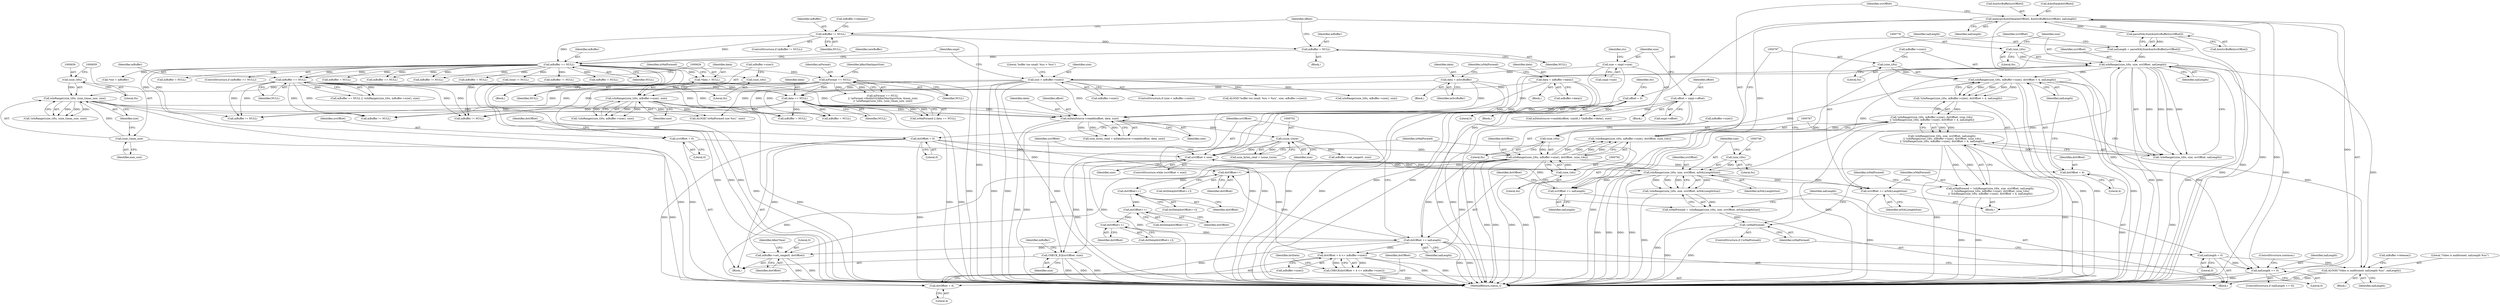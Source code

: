 digraph "1_Android_5403587a74aee2fb57076528c3927851531c8afb@API" {
"1000852" [label="(Call,memcpy(&dstData[dstOffset], &mSrcBuffer[srcOffset], nalLength))"];
"1000764" [label="(Call,parseNALSize(&mSrcBuffer[srcOffset]))"];
"1000852" [label="(Call,memcpy(&dstData[dstOffset], &mSrcBuffer[srcOffset], nalLength))"];
"1000817" [label="(Call,nalLength == 0)"];
"1000795" [label="(Call,isInRange((size_t)0u, mBuffer->size(), dstOffset + 4, nalLength))"];
"1000796" [label="(Call,(size_t)0u)"];
"1000785" [label="(Call,isInRange((size_t)0u, mBuffer->size(), dstOffset, (size_t)4u))"];
"1000786" [label="(Call,(size_t)0u)"];
"1000865" [label="(Call,dstOffset += nalLength)"];
"1000849" [label="(Call,dstOffset++)"];
"1000843" [label="(Call,dstOffset++)"];
"1000837" [label="(Call,dstOffset++)"];
"1000831" [label="(Call,dstOffset++)"];
"1000736" [label="(Call,dstOffset = 0)"];
"1000791" [label="(Call,(size_t)4u)"];
"1000776" [label="(Call,isInRange((size_t)0u, size, srcOffset, nalLength))"];
"1000777" [label="(Call,(size_t)0u)"];
"1000747" [label="(Call,isInRange((size_t)0u, size, srcOffset, mNALLengthSize))"];
"1000748" [label="(Call,(size_t)0u)"];
"1000740" [label="(Call,srcOffset < size)"];
"1000862" [label="(Call,srcOffset += nalLength)"];
"1000732" [label="(Call,srcOffset = 0)"];
"1000701" [label="(Call,(ssize_t)size)"];
"1000694" [label="(Call,mDataSource->readAt(offset, data, size))"];
"1000238" [label="(Call,offset = 0)"];
"1000303" [label="(Call,offset = smpl->offset)"];
"1000636" [label="(Call,data = mBuffer->data())"];
"1000674" [label="(Call,data == NULL)"];
"1000668" [label="(Call,data = mSrcBuffer)"];
"1000608" [label="(Call,*data = NULL)"];
"1000255" [label="(Call,mBuffer == NULL)"];
"1000234" [label="(Call,mBuffer = NULL)"];
"1000229" [label="(Call,mBuffer != NULL)"];
"1000620" [label="(Call,mBuffer == NULL)"];
"1000644" [label="(Call,mFormat == NULL)"];
"1000624" [label="(Call,isInRange((size_t)0u, mBuffer->size(), size))"];
"1000625" [label="(Call,(size_t)0u)"];
"1000347" [label="(Call,size > mBuffer->size())"];
"1000308" [label="(Call,size = smpl->size)"];
"1000654" [label="(Call,isInRange((size_t)0u, (size_t)max_size, size))"];
"1000655" [label="(Call,(size_t)0u)"];
"1000658" [label="(Call,(size_t)max_size)"];
"1000769" [label="(Call,srcOffset += mNALLengthSize)"];
"1000762" [label="(Call,nalLength = parseNALSize(&mSrcBuffer[srcOffset]))"];
"1000755" [label="(Call,nalLength = 0)"];
"1000746" [label="(Call,!isInRange((size_t)0u, size, srcOffset, mNALLengthSize))"];
"1000744" [label="(Call,isMalFormed = !isInRange((size_t)0u, size, srcOffset, mNALLengthSize))"];
"1000759" [label="(Call,!isMalFormed)"];
"1000868" [label="(Call,CHECK_EQ(srcOffset, size))"];
"1000775" [label="(Call,!isInRange((size_t)0u, size, srcOffset, nalLength))"];
"1000774" [label="(Call,!isInRange((size_t)0u, size, srcOffset, nalLength)\n || !isInRange((size_t)0u, mBuffer->size(), dstOffset, (size_t)4u)\n || !isInRange((size_t)0u, mBuffer->size(), dstOffset + 4, nalLength))"];
"1000772" [label="(Call,isMalFormed = !isInRange((size_t)0u, size, srcOffset, nalLength)\n || !isInRange((size_t)0u, mBuffer->size(), dstOffset, (size_t)4u)\n || !isInRange((size_t)0u, mBuffer->size(), dstOffset + 4, nalLength))"];
"1000794" [label="(Call,!isInRange((size_t)0u, mBuffer->size(), dstOffset + 4, nalLength))"];
"1000783" [label="(Call,!isInRange((size_t)0u, mBuffer->size(), dstOffset, (size_t)4u)\n || !isInRange((size_t)0u, mBuffer->size(), dstOffset + 4, nalLength))"];
"1000807" [label="(Call,ALOGE(\"Video is malformed; nalLength %zu\", nalLength))"];
"1000784" [label="(Call,!isInRange((size_t)0u, mBuffer->size(), dstOffset, (size_t)4u))"];
"1000800" [label="(Call,dstOffset + 4)"];
"1000823" [label="(Call,dstOffset + 4 <= mBuffer->size())"];
"1000822" [label="(Call,CHECK(dstOffset + 4 <= mBuffer->size()))"];
"1000824" [label="(Call,dstOffset + 4)"];
"1000875" [label="(Call,mBuffer->set_range(0, dstOffset))"];
"1000830" [label="(Identifier,dstData)"];
"1000799" [label="(Call,mBuffer->size())"];
"1000694" [label="(Call,mDataSource->readAt(offset, data, size))"];
"1000773" [label="(Identifier,isMalFormed)"];
"1000660" [label="(Identifier,max_size)"];
"1000744" [label="(Call,isMalFormed = !isInRange((size_t)0u, size, srcOffset, mNALLengthSize))"];
"1000585" [label="(Block,)"];
"1000670" [label="(Identifier,mSrcBuffer)"];
"1000609" [label="(Identifier,data)"];
"1000646" [label="(Identifier,NULL)"];
"1000608" [label="(Call,*data = NULL)"];
"1000756" [label="(Identifier,nalLength)"];
"1000837" [label="(Call,dstOffset++)"];
"1000739" [label="(ControlStructure,while (srcOffset < size))"];
"1000738" [label="(Literal,0)"];
"1000734" [label="(Literal,0)"];
"1000448" [label="(Call,mBuffer = NULL)"];
"1000678" [label="(Call,ALOGE(\"isMalFormed size %zu\", size))"];
"1000758" [label="(ControlStructure,if (!isMalFormed))"];
"1000873" [label="(Identifier,mBuffer)"];
"1000346" [label="(ControlStructure,if (size > mBuffer->size()))"];
"1000645" [label="(Identifier,mFormat)"];
"1000757" [label="(Literal,0)"];
"1000627" [label="(Literal,0u)"];
"1000755" [label="(Call,nalLength = 0)"];
"1000776" [label="(Call,isInRange((size_t)0u, size, srcOffset, nalLength))"];
"1000786" [label="(Call,(size_t)0u)"];
"1000743" [label="(Block,)"];
"1000777" [label="(Call,(size_t)0u)"];
"1000697" [label="(Identifier,size)"];
"1000674" [label="(Call,data == NULL)"];
"1000231" [label="(Identifier,NULL)"];
"1000667" [label="(Block,)"];
"1000257" [label="(Identifier,NULL)"];
"1000338" [label="(Call,mBuffer == NULL)"];
"1000657" [label="(Literal,0u)"];
"1000843" [label="(Call,dstOffset++)"];
"1000643" [label="(Call,mFormat == NULL\n || !mFormat->findInt32(kKeyMaxInputSize, &max_size)\n || !isInRange((size_t)0u, (size_t)max_size, size))"];
"1000761" [label="(Block,)"];
"1000791" [label="(Call,(size_t)4u)"];
"1000635" [label="(Block,)"];
"1000912" [label="(MethodReturn,status_t)"];
"1000623" [label="(Call,!isInRange((size_t)0u, mBuffer->size(), size))"];
"1000732" [label="(Call,srcOffset = 0)"];
"1000788" [label="(Literal,0u)"];
"1000491" [label="(Call,*out = mBuffer)"];
"1000675" [label="(Identifier,data)"];
"1000742" [label="(Identifier,size)"];
"1000803" [label="(Identifier,nalLength)"];
"1000796" [label="(Call,(size_t)0u)"];
"1000793" [label="(Literal,4u)"];
"1000790" [label="(Identifier,dstOffset)"];
"1000781" [label="(Identifier,srcOffset)"];
"1000661" [label="(Identifier,size)"];
"1000658" [label="(Call,(size_t)max_size)"];
"1000801" [label="(Identifier,dstOffset)"];
"1000699" [label="(Call,num_bytes_read < (ssize_t)size)"];
"1000784" [label="(Call,!isInRange((size_t)0u, mBuffer->size(), dstOffset, (size_t)4u))"];
"1000760" [label="(Identifier,isMalFormed)"];
"1000877" [label="(Identifier,dstOffset)"];
"1000720" [label="(Call,mBuffer->set_range(0, size))"];
"1000794" [label="(Call,!isInRange((size_t)0u, mBuffer->size(), dstOffset + 4, nalLength))"];
"1000864" [label="(Identifier,nalLength)"];
"1000696" [label="(Identifier,data)"];
"1000748" [label="(Call,(size_t)0u)"];
"1000235" [label="(Identifier,mBuffer)"];
"1000879" [label="(Identifier,kKeyTime)"];
"1000847" [label="(Call,dstData[dstOffset++])"];
"1000637" [label="(Identifier,data)"];
"1000867" [label="(Identifier,nalLength)"];
"1000827" [label="(Call,mBuffer->size())"];
"1000818" [label="(Identifier,nalLength)"];
"1000807" [label="(Call,ALOGE(\"Video is malformed; nalLength %zu\", nalLength))"];
"1000536" [label="(Call,mBuffer = NULL)"];
"1000875" [label="(Call,mBuffer->set_range(0, dstOffset))"];
"1000352" [label="(Literal,\"buffer too small: %zu > %zu\")"];
"1000808" [label="(Literal,\"Video is malformed; nalLength %zu\")"];
"1000869" [label="(Identifier,srcOffset)"];
"1000861" [label="(Identifier,nalLength)"];
"1000703" [label="(Identifier,size)"];
"1000823" [label="(Call,dstOffset + 4 <= mBuffer->size())"];
"1000868" [label="(Call,CHECK_EQ(srcOffset, size))"];
"1000717" [label="(Call,mBuffer != NULL)"];
"1000673" [label="(Identifier,isMalFormed)"];
"1000351" [label="(Call,ALOGE(\"buffer too small: %zu > %zu\", size, mBuffer->size()))"];
"1000850" [label="(Identifier,dstOffset)"];
"1000737" [label="(Identifier,dstOffset)"];
"1000770" [label="(Identifier,srcOffset)"];
"1000305" [label="(Call,smpl->offset)"];
"1000774" [label="(Call,!isInRange((size_t)0u, size, srcOffset, nalLength)\n || !isInRange((size_t)0u, mBuffer->size(), dstOffset, (size_t)4u)\n || !isInRange((size_t)0u, mBuffer->size(), dstOffset + 4, nalLength))"];
"1000682" [label="(Call,mBuffer != NULL)"];
"1000314" [label="(Identifier,cts)"];
"1000255" [label="(Call,mBuffer == NULL)"];
"1000826" [label="(Literal,4)"];
"1000865" [label="(Call,dstOffset += nalLength)"];
"1000232" [label="(Block,)"];
"1000741" [label="(Identifier,srcOffset)"];
"1000669" [label="(Identifier,data)"];
"1000310" [label="(Call,smpl->size)"];
"1000254" [label="(ControlStructure,if (mBuffer == NULL))"];
"1000795" [label="(Call,isInRange((size_t)0u, mBuffer->size(), dstOffset + 4, nalLength))"];
"1000816" [label="(ControlStructure,if (nalLength == 0))"];
"1000835" [label="(Call,dstData[dstOffset++])"];
"1000701" [label="(Call,(ssize_t)size)"];
"1000876" [label="(Literal,0)"];
"1000244" [label="(Identifier,cts)"];
"1000751" [label="(Identifier,size)"];
"1000692" [label="(Call,num_bytes_read = mDataSource->readAt(offset, data, size))"];
"1000423" [label="(Call,mBuffer = NULL)"];
"1000805" [label="(Identifier,isMalFormed)"];
"1000759" [label="(Call,!isMalFormed)"];
"1000870" [label="(Identifier,size)"];
"1000629" [label="(Identifier,size)"];
"1000824" [label="(Call,dstOffset + 4)"];
"1000434" [label="(Call,mDataSource->readAt(offset, (uint8_t *)mBuffer->data(), size))"];
"1000852" [label="(Call,memcpy(&dstData[dstOffset], &mSrcBuffer[srcOffset], nalLength))"];
"1000809" [label="(Identifier,nalLength)"];
"1000303" [label="(Call,offset = smpl->offset)"];
"1000240" [label="(Literal,0)"];
"1000260" [label="(Identifier,newBuffer)"];
"1000802" [label="(Literal,4)"];
"1000832" [label="(Identifier,dstOffset)"];
"1000736" [label="(Call,dstOffset = 0)"];
"1000638" [label="(Call,mBuffer->data())"];
"1000746" [label="(Call,!isInRange((size_t)0u, size, srcOffset, mNALLengthSize))"];
"1000456" [label="(Call,mBuffer != NULL)"];
"1000308" [label="(Call,size = smpl->size)"];
"1000772" [label="(Call,isMalFormed = !isInRange((size_t)0u, size, srcOffset, nalLength)\n || !isInRange((size_t)0u, mBuffer->size(), dstOffset, (size_t)4u)\n || !isInRange((size_t)0u, mBuffer->size(), dstOffset + 4, nalLength))"];
"1000853" [label="(Call,&dstData[dstOffset])"];
"1000841" [label="(Call,dstData[dstOffset++])"];
"1000753" [label="(Identifier,mNALLengthSize)"];
"1000740" [label="(Call,srcOffset < size)"];
"1000750" [label="(Literal,0u)"];
"1000817" [label="(Call,nalLength == 0)"];
"1000628" [label="(Call,mBuffer->size())"];
"1000348" [label="(Identifier,size)"];
"1000822" [label="(Call,CHECK(dstOffset + 4 <= mBuffer->size()))"];
"1000654" [label="(Call,isInRange((size_t)0u, (size_t)max_size, size))"];
"1000765" [label="(Call,&mSrcBuffer[srcOffset])"];
"1000672" [label="(Call,isMalFormed || data == NULL)"];
"1000610" [label="(Identifier,NULL)"];
"1000782" [label="(Identifier,nalLength)"];
"1000733" [label="(Identifier,srcOffset)"];
"1000644" [label="(Call,mFormat == NULL)"];
"1000239" [label="(Identifier,offset)"];
"1000650" [label="(Identifier,kKeyMaxInputSize)"];
"1000624" [label="(Call,isInRange((size_t)0u, mBuffer->size(), size))"];
"1000622" [label="(Identifier,NULL)"];
"1000862" [label="(Call,srcOffset += nalLength)"];
"1000347" [label="(Call,size > mBuffer->size())"];
"1000745" [label="(Identifier,isMalFormed)"];
"1000762" [label="(Call,nalLength = parseNALSize(&mSrcBuffer[srcOffset]))"];
"1000821" [label="(ControlStructure,continue;)"];
"1000866" [label="(Identifier,dstOffset)"];
"1000676" [label="(Identifier,NULL)"];
"1000872" [label="(Call,mBuffer != NULL)"];
"1000764" [label="(Call,parseNALSize(&mSrcBuffer[srcOffset]))"];
"1000359" [label="(Identifier,smpl)"];
"1000724" [label="(Block,)"];
"1000849" [label="(Call,dstOffset++)"];
"1000668" [label="(Call,data = mSrcBuffer)"];
"1000789" [label="(Call,mBuffer->size())"];
"1000495" [label="(Call,mBuffer = NULL)"];
"1000636" [label="(Call,data = mBuffer->data())"];
"1000863" [label="(Identifier,srcOffset)"];
"1000349" [label="(Call,mBuffer->size())"];
"1000106" [label="(Block,)"];
"1000546" [label="(Call,clone != NULL)"];
"1000695" [label="(Identifier,offset)"];
"1000811" [label="(Call,mBuffer = NULL)"];
"1000619" [label="(Call,mBuffer == NULL || !isInRange((size_t)0u, mBuffer->size(), size))"];
"1000613" [label="(Identifier,isMalFormed)"];
"1000800" [label="(Call,dstOffset + 4)"];
"1000829" [label="(Call,dstData[dstOffset++])"];
"1000258" [label="(Block,)"];
"1000838" [label="(Identifier,dstOffset)"];
"1000769" [label="(Call,srcOffset += mNALLengthSize)"];
"1000706" [label="(Call,mBuffer = NULL)"];
"1000230" [label="(Identifier,mBuffer)"];
"1000810" [label="(Call,mBuffer->release())"];
"1000780" [label="(Identifier,size)"];
"1000798" [label="(Literal,0u)"];
"1000256" [label="(Identifier,mBuffer)"];
"1000653" [label="(Call,!isInRange((size_t)0u, (size_t)max_size, size))"];
"1000785" [label="(Call,isInRange((size_t)0u, mBuffer->size(), dstOffset, (size_t)4u))"];
"1000747" [label="(Call,isInRange((size_t)0u, size, srcOffset, mNALLengthSize))"];
"1000620" [label="(Call,mBuffer == NULL)"];
"1000806" [label="(Block,)"];
"1000819" [label="(Literal,0)"];
"1000831" [label="(Call,dstOffset++)"];
"1000655" [label="(Call,(size_t)0u)"];
"1000771" [label="(Identifier,mNALLengthSize)"];
"1000775" [label="(Call,!isInRange((size_t)0u, size, srcOffset, nalLength))"];
"1000779" [label="(Literal,0u)"];
"1000236" [label="(Identifier,NULL)"];
"1000763" [label="(Identifier,nalLength)"];
"1000844" [label="(Identifier,dstOffset)"];
"1000233" [label="(Call,mBuffer->release())"];
"1000555" [label="(Call,mBuffer != NULL)"];
"1000621" [label="(Identifier,mBuffer)"];
"1000304" [label="(Identifier,offset)"];
"1000228" [label="(ControlStructure,if (mBuffer != NULL))"];
"1000415" [label="(Call,isInRange((size_t)0u, mBuffer->size(), size))"];
"1000783" [label="(Call,!isInRange((size_t)0u, mBuffer->size(), dstOffset, (size_t)4u)\n || !isInRange((size_t)0u, mBuffer->size(), dstOffset + 4, nalLength))"];
"1000238" [label="(Call,offset = 0)"];
"1000625" [label="(Call,(size_t)0u)"];
"1000234" [label="(Call,mBuffer = NULL)"];
"1000857" [label="(Call,&mSrcBuffer[srcOffset])"];
"1000752" [label="(Identifier,srcOffset)"];
"1000229" [label="(Call,mBuffer != NULL)"];
"1000825" [label="(Identifier,dstOffset)"];
"1000309" [label="(Identifier,size)"];
"1000852" -> "1000743"  [label="AST: "];
"1000852" -> "1000861"  [label="CFG: "];
"1000853" -> "1000852"  [label="AST: "];
"1000857" -> "1000852"  [label="AST: "];
"1000861" -> "1000852"  [label="AST: "];
"1000863" -> "1000852"  [label="CFG: "];
"1000852" -> "1000912"  [label="DDG: "];
"1000852" -> "1000912"  [label="DDG: "];
"1000852" -> "1000912"  [label="DDG: "];
"1000852" -> "1000764"  [label="DDG: "];
"1000764" -> "1000852"  [label="DDG: "];
"1000817" -> "1000852"  [label="DDG: "];
"1000852" -> "1000862"  [label="DDG: "];
"1000852" -> "1000865"  [label="DDG: "];
"1000764" -> "1000762"  [label="AST: "];
"1000764" -> "1000765"  [label="CFG: "];
"1000765" -> "1000764"  [label="AST: "];
"1000762" -> "1000764"  [label="CFG: "];
"1000764" -> "1000912"  [label="DDG: "];
"1000764" -> "1000762"  [label="DDG: "];
"1000817" -> "1000816"  [label="AST: "];
"1000817" -> "1000819"  [label="CFG: "];
"1000818" -> "1000817"  [label="AST: "];
"1000819" -> "1000817"  [label="AST: "];
"1000821" -> "1000817"  [label="CFG: "];
"1000825" -> "1000817"  [label="CFG: "];
"1000817" -> "1000912"  [label="DDG: "];
"1000817" -> "1000912"  [label="DDG: "];
"1000795" -> "1000817"  [label="DDG: "];
"1000776" -> "1000817"  [label="DDG: "];
"1000755" -> "1000817"  [label="DDG: "];
"1000795" -> "1000794"  [label="AST: "];
"1000795" -> "1000803"  [label="CFG: "];
"1000796" -> "1000795"  [label="AST: "];
"1000799" -> "1000795"  [label="AST: "];
"1000800" -> "1000795"  [label="AST: "];
"1000803" -> "1000795"  [label="AST: "];
"1000794" -> "1000795"  [label="CFG: "];
"1000795" -> "1000912"  [label="DDG: "];
"1000795" -> "1000912"  [label="DDG: "];
"1000795" -> "1000912"  [label="DDG: "];
"1000795" -> "1000794"  [label="DDG: "];
"1000795" -> "1000794"  [label="DDG: "];
"1000795" -> "1000794"  [label="DDG: "];
"1000795" -> "1000794"  [label="DDG: "];
"1000796" -> "1000795"  [label="DDG: "];
"1000785" -> "1000795"  [label="DDG: "];
"1000776" -> "1000795"  [label="DDG: "];
"1000795" -> "1000807"  [label="DDG: "];
"1000796" -> "1000798"  [label="CFG: "];
"1000797" -> "1000796"  [label="AST: "];
"1000798" -> "1000796"  [label="AST: "];
"1000799" -> "1000796"  [label="CFG: "];
"1000785" -> "1000784"  [label="AST: "];
"1000785" -> "1000791"  [label="CFG: "];
"1000786" -> "1000785"  [label="AST: "];
"1000789" -> "1000785"  [label="AST: "];
"1000790" -> "1000785"  [label="AST: "];
"1000791" -> "1000785"  [label="AST: "];
"1000784" -> "1000785"  [label="CFG: "];
"1000785" -> "1000912"  [label="DDG: "];
"1000785" -> "1000912"  [label="DDG: "];
"1000785" -> "1000912"  [label="DDG: "];
"1000785" -> "1000912"  [label="DDG: "];
"1000785" -> "1000784"  [label="DDG: "];
"1000785" -> "1000784"  [label="DDG: "];
"1000785" -> "1000784"  [label="DDG: "];
"1000785" -> "1000784"  [label="DDG: "];
"1000786" -> "1000785"  [label="DDG: "];
"1000865" -> "1000785"  [label="DDG: "];
"1000736" -> "1000785"  [label="DDG: "];
"1000791" -> "1000785"  [label="DDG: "];
"1000785" -> "1000800"  [label="DDG: "];
"1000785" -> "1000823"  [label="DDG: "];
"1000785" -> "1000824"  [label="DDG: "];
"1000785" -> "1000831"  [label="DDG: "];
"1000785" -> "1000875"  [label="DDG: "];
"1000786" -> "1000788"  [label="CFG: "];
"1000787" -> "1000786"  [label="AST: "];
"1000788" -> "1000786"  [label="AST: "];
"1000789" -> "1000786"  [label="CFG: "];
"1000865" -> "1000743"  [label="AST: "];
"1000865" -> "1000867"  [label="CFG: "];
"1000866" -> "1000865"  [label="AST: "];
"1000867" -> "1000865"  [label="AST: "];
"1000741" -> "1000865"  [label="CFG: "];
"1000865" -> "1000912"  [label="DDG: "];
"1000865" -> "1000912"  [label="DDG: "];
"1000865" -> "1000823"  [label="DDG: "];
"1000865" -> "1000824"  [label="DDG: "];
"1000865" -> "1000831"  [label="DDG: "];
"1000849" -> "1000865"  [label="DDG: "];
"1000865" -> "1000875"  [label="DDG: "];
"1000849" -> "1000847"  [label="AST: "];
"1000849" -> "1000850"  [label="CFG: "];
"1000850" -> "1000849"  [label="AST: "];
"1000847" -> "1000849"  [label="CFG: "];
"1000843" -> "1000849"  [label="DDG: "];
"1000843" -> "1000841"  [label="AST: "];
"1000843" -> "1000844"  [label="CFG: "];
"1000844" -> "1000843"  [label="AST: "];
"1000841" -> "1000843"  [label="CFG: "];
"1000837" -> "1000843"  [label="DDG: "];
"1000837" -> "1000835"  [label="AST: "];
"1000837" -> "1000838"  [label="CFG: "];
"1000838" -> "1000837"  [label="AST: "];
"1000835" -> "1000837"  [label="CFG: "];
"1000831" -> "1000837"  [label="DDG: "];
"1000831" -> "1000829"  [label="AST: "];
"1000831" -> "1000832"  [label="CFG: "];
"1000832" -> "1000831"  [label="AST: "];
"1000829" -> "1000831"  [label="CFG: "];
"1000736" -> "1000831"  [label="DDG: "];
"1000736" -> "1000724"  [label="AST: "];
"1000736" -> "1000738"  [label="CFG: "];
"1000737" -> "1000736"  [label="AST: "];
"1000738" -> "1000736"  [label="AST: "];
"1000741" -> "1000736"  [label="CFG: "];
"1000736" -> "1000912"  [label="DDG: "];
"1000736" -> "1000823"  [label="DDG: "];
"1000736" -> "1000824"  [label="DDG: "];
"1000736" -> "1000875"  [label="DDG: "];
"1000791" -> "1000793"  [label="CFG: "];
"1000792" -> "1000791"  [label="AST: "];
"1000793" -> "1000791"  [label="AST: "];
"1000776" -> "1000775"  [label="AST: "];
"1000776" -> "1000782"  [label="CFG: "];
"1000777" -> "1000776"  [label="AST: "];
"1000780" -> "1000776"  [label="AST: "];
"1000781" -> "1000776"  [label="AST: "];
"1000782" -> "1000776"  [label="AST: "];
"1000775" -> "1000776"  [label="CFG: "];
"1000776" -> "1000912"  [label="DDG: "];
"1000776" -> "1000912"  [label="DDG: "];
"1000776" -> "1000912"  [label="DDG: "];
"1000776" -> "1000740"  [label="DDG: "];
"1000776" -> "1000740"  [label="DDG: "];
"1000776" -> "1000775"  [label="DDG: "];
"1000776" -> "1000775"  [label="DDG: "];
"1000776" -> "1000775"  [label="DDG: "];
"1000776" -> "1000775"  [label="DDG: "];
"1000777" -> "1000776"  [label="DDG: "];
"1000747" -> "1000776"  [label="DDG: "];
"1000769" -> "1000776"  [label="DDG: "];
"1000762" -> "1000776"  [label="DDG: "];
"1000776" -> "1000807"  [label="DDG: "];
"1000776" -> "1000862"  [label="DDG: "];
"1000777" -> "1000779"  [label="CFG: "];
"1000778" -> "1000777"  [label="AST: "];
"1000779" -> "1000777"  [label="AST: "];
"1000780" -> "1000777"  [label="CFG: "];
"1000747" -> "1000746"  [label="AST: "];
"1000747" -> "1000753"  [label="CFG: "];
"1000748" -> "1000747"  [label="AST: "];
"1000751" -> "1000747"  [label="AST: "];
"1000752" -> "1000747"  [label="AST: "];
"1000753" -> "1000747"  [label="AST: "];
"1000746" -> "1000747"  [label="CFG: "];
"1000747" -> "1000912"  [label="DDG: "];
"1000747" -> "1000912"  [label="DDG: "];
"1000747" -> "1000912"  [label="DDG: "];
"1000747" -> "1000912"  [label="DDG: "];
"1000747" -> "1000740"  [label="DDG: "];
"1000747" -> "1000740"  [label="DDG: "];
"1000747" -> "1000746"  [label="DDG: "];
"1000747" -> "1000746"  [label="DDG: "];
"1000747" -> "1000746"  [label="DDG: "];
"1000747" -> "1000746"  [label="DDG: "];
"1000748" -> "1000747"  [label="DDG: "];
"1000740" -> "1000747"  [label="DDG: "];
"1000740" -> "1000747"  [label="DDG: "];
"1000747" -> "1000769"  [label="DDG: "];
"1000747" -> "1000769"  [label="DDG: "];
"1000747" -> "1000862"  [label="DDG: "];
"1000748" -> "1000750"  [label="CFG: "];
"1000749" -> "1000748"  [label="AST: "];
"1000750" -> "1000748"  [label="AST: "];
"1000751" -> "1000748"  [label="CFG: "];
"1000740" -> "1000739"  [label="AST: "];
"1000740" -> "1000742"  [label="CFG: "];
"1000741" -> "1000740"  [label="AST: "];
"1000742" -> "1000740"  [label="AST: "];
"1000745" -> "1000740"  [label="CFG: "];
"1000869" -> "1000740"  [label="CFG: "];
"1000740" -> "1000912"  [label="DDG: "];
"1000862" -> "1000740"  [label="DDG: "];
"1000732" -> "1000740"  [label="DDG: "];
"1000701" -> "1000740"  [label="DDG: "];
"1000740" -> "1000868"  [label="DDG: "];
"1000740" -> "1000868"  [label="DDG: "];
"1000862" -> "1000743"  [label="AST: "];
"1000862" -> "1000864"  [label="CFG: "];
"1000863" -> "1000862"  [label="AST: "];
"1000864" -> "1000862"  [label="AST: "];
"1000866" -> "1000862"  [label="CFG: "];
"1000732" -> "1000724"  [label="AST: "];
"1000732" -> "1000734"  [label="CFG: "];
"1000733" -> "1000732"  [label="AST: "];
"1000734" -> "1000732"  [label="AST: "];
"1000737" -> "1000732"  [label="CFG: "];
"1000701" -> "1000699"  [label="AST: "];
"1000701" -> "1000703"  [label="CFG: "];
"1000702" -> "1000701"  [label="AST: "];
"1000703" -> "1000701"  [label="AST: "];
"1000699" -> "1000701"  [label="CFG: "];
"1000701" -> "1000912"  [label="DDG: "];
"1000701" -> "1000699"  [label="DDG: "];
"1000694" -> "1000701"  [label="DDG: "];
"1000701" -> "1000720"  [label="DDG: "];
"1000694" -> "1000692"  [label="AST: "];
"1000694" -> "1000697"  [label="CFG: "];
"1000695" -> "1000694"  [label="AST: "];
"1000696" -> "1000694"  [label="AST: "];
"1000697" -> "1000694"  [label="AST: "];
"1000692" -> "1000694"  [label="CFG: "];
"1000694" -> "1000912"  [label="DDG: "];
"1000694" -> "1000912"  [label="DDG: "];
"1000694" -> "1000692"  [label="DDG: "];
"1000694" -> "1000692"  [label="DDG: "];
"1000694" -> "1000692"  [label="DDG: "];
"1000238" -> "1000694"  [label="DDG: "];
"1000303" -> "1000694"  [label="DDG: "];
"1000636" -> "1000694"  [label="DDG: "];
"1000674" -> "1000694"  [label="DDG: "];
"1000668" -> "1000694"  [label="DDG: "];
"1000608" -> "1000694"  [label="DDG: "];
"1000624" -> "1000694"  [label="DDG: "];
"1000654" -> "1000694"  [label="DDG: "];
"1000347" -> "1000694"  [label="DDG: "];
"1000238" -> "1000106"  [label="AST: "];
"1000238" -> "1000240"  [label="CFG: "];
"1000239" -> "1000238"  [label="AST: "];
"1000240" -> "1000238"  [label="AST: "];
"1000244" -> "1000238"  [label="CFG: "];
"1000238" -> "1000912"  [label="DDG: "];
"1000238" -> "1000434"  [label="DDG: "];
"1000303" -> "1000258"  [label="AST: "];
"1000303" -> "1000305"  [label="CFG: "];
"1000304" -> "1000303"  [label="AST: "];
"1000305" -> "1000303"  [label="AST: "];
"1000309" -> "1000303"  [label="CFG: "];
"1000303" -> "1000912"  [label="DDG: "];
"1000303" -> "1000912"  [label="DDG: "];
"1000303" -> "1000434"  [label="DDG: "];
"1000636" -> "1000635"  [label="AST: "];
"1000636" -> "1000638"  [label="CFG: "];
"1000637" -> "1000636"  [label="AST: "];
"1000638" -> "1000636"  [label="AST: "];
"1000673" -> "1000636"  [label="CFG: "];
"1000636" -> "1000912"  [label="DDG: "];
"1000636" -> "1000912"  [label="DDG: "];
"1000636" -> "1000674"  [label="DDG: "];
"1000674" -> "1000672"  [label="AST: "];
"1000674" -> "1000676"  [label="CFG: "];
"1000675" -> "1000674"  [label="AST: "];
"1000676" -> "1000674"  [label="AST: "];
"1000672" -> "1000674"  [label="CFG: "];
"1000674" -> "1000912"  [label="DDG: "];
"1000674" -> "1000672"  [label="DDG: "];
"1000674" -> "1000672"  [label="DDG: "];
"1000668" -> "1000674"  [label="DDG: "];
"1000608" -> "1000674"  [label="DDG: "];
"1000620" -> "1000674"  [label="DDG: "];
"1000644" -> "1000674"  [label="DDG: "];
"1000674" -> "1000682"  [label="DDG: "];
"1000674" -> "1000706"  [label="DDG: "];
"1000674" -> "1000717"  [label="DDG: "];
"1000674" -> "1000811"  [label="DDG: "];
"1000674" -> "1000872"  [label="DDG: "];
"1000668" -> "1000667"  [label="AST: "];
"1000668" -> "1000670"  [label="CFG: "];
"1000669" -> "1000668"  [label="AST: "];
"1000670" -> "1000668"  [label="AST: "];
"1000673" -> "1000668"  [label="CFG: "];
"1000668" -> "1000912"  [label="DDG: "];
"1000668" -> "1000912"  [label="DDG: "];
"1000608" -> "1000585"  [label="AST: "];
"1000608" -> "1000610"  [label="CFG: "];
"1000609" -> "1000608"  [label="AST: "];
"1000610" -> "1000608"  [label="AST: "];
"1000613" -> "1000608"  [label="CFG: "];
"1000608" -> "1000912"  [label="DDG: "];
"1000255" -> "1000608"  [label="DDG: "];
"1000255" -> "1000254"  [label="AST: "];
"1000255" -> "1000257"  [label="CFG: "];
"1000256" -> "1000255"  [label="AST: "];
"1000257" -> "1000255"  [label="AST: "];
"1000260" -> "1000255"  [label="CFG: "];
"1000359" -> "1000255"  [label="CFG: "];
"1000255" -> "1000912"  [label="DDG: "];
"1000255" -> "1000912"  [label="DDG: "];
"1000255" -> "1000912"  [label="DDG: "];
"1000234" -> "1000255"  [label="DDG: "];
"1000229" -> "1000255"  [label="DDG: "];
"1000229" -> "1000255"  [label="DDG: "];
"1000255" -> "1000338"  [label="DDG: "];
"1000255" -> "1000338"  [label="DDG: "];
"1000255" -> "1000423"  [label="DDG: "];
"1000255" -> "1000448"  [label="DDG: "];
"1000255" -> "1000456"  [label="DDG: "];
"1000255" -> "1000456"  [label="DDG: "];
"1000255" -> "1000491"  [label="DDG: "];
"1000255" -> "1000495"  [label="DDG: "];
"1000255" -> "1000536"  [label="DDG: "];
"1000255" -> "1000546"  [label="DDG: "];
"1000255" -> "1000555"  [label="DDG: "];
"1000255" -> "1000620"  [label="DDG: "];
"1000255" -> "1000620"  [label="DDG: "];
"1000255" -> "1000644"  [label="DDG: "];
"1000255" -> "1000682"  [label="DDG: "];
"1000255" -> "1000717"  [label="DDG: "];
"1000255" -> "1000872"  [label="DDG: "];
"1000234" -> "1000232"  [label="AST: "];
"1000234" -> "1000236"  [label="CFG: "];
"1000235" -> "1000234"  [label="AST: "];
"1000236" -> "1000234"  [label="AST: "];
"1000239" -> "1000234"  [label="CFG: "];
"1000229" -> "1000234"  [label="DDG: "];
"1000229" -> "1000228"  [label="AST: "];
"1000229" -> "1000231"  [label="CFG: "];
"1000230" -> "1000229"  [label="AST: "];
"1000231" -> "1000229"  [label="AST: "];
"1000233" -> "1000229"  [label="CFG: "];
"1000239" -> "1000229"  [label="CFG: "];
"1000229" -> "1000912"  [label="DDG: "];
"1000620" -> "1000619"  [label="AST: "];
"1000620" -> "1000622"  [label="CFG: "];
"1000621" -> "1000620"  [label="AST: "];
"1000622" -> "1000620"  [label="AST: "];
"1000626" -> "1000620"  [label="CFG: "];
"1000619" -> "1000620"  [label="CFG: "];
"1000620" -> "1000619"  [label="DDG: "];
"1000620" -> "1000619"  [label="DDG: "];
"1000620" -> "1000682"  [label="DDG: "];
"1000620" -> "1000682"  [label="DDG: "];
"1000620" -> "1000706"  [label="DDG: "];
"1000620" -> "1000717"  [label="DDG: "];
"1000620" -> "1000717"  [label="DDG: "];
"1000620" -> "1000811"  [label="DDG: "];
"1000620" -> "1000872"  [label="DDG: "];
"1000620" -> "1000872"  [label="DDG: "];
"1000644" -> "1000643"  [label="AST: "];
"1000644" -> "1000646"  [label="CFG: "];
"1000645" -> "1000644"  [label="AST: "];
"1000646" -> "1000644"  [label="AST: "];
"1000650" -> "1000644"  [label="CFG: "];
"1000643" -> "1000644"  [label="CFG: "];
"1000644" -> "1000912"  [label="DDG: "];
"1000644" -> "1000643"  [label="DDG: "];
"1000644" -> "1000643"  [label="DDG: "];
"1000644" -> "1000682"  [label="DDG: "];
"1000644" -> "1000706"  [label="DDG: "];
"1000644" -> "1000717"  [label="DDG: "];
"1000644" -> "1000811"  [label="DDG: "];
"1000644" -> "1000872"  [label="DDG: "];
"1000624" -> "1000623"  [label="AST: "];
"1000624" -> "1000629"  [label="CFG: "];
"1000625" -> "1000624"  [label="AST: "];
"1000628" -> "1000624"  [label="AST: "];
"1000629" -> "1000624"  [label="AST: "];
"1000623" -> "1000624"  [label="CFG: "];
"1000624" -> "1000912"  [label="DDG: "];
"1000624" -> "1000912"  [label="DDG: "];
"1000624" -> "1000623"  [label="DDG: "];
"1000624" -> "1000623"  [label="DDG: "];
"1000624" -> "1000623"  [label="DDG: "];
"1000625" -> "1000624"  [label="DDG: "];
"1000347" -> "1000624"  [label="DDG: "];
"1000624" -> "1000678"  [label="DDG: "];
"1000625" -> "1000627"  [label="CFG: "];
"1000626" -> "1000625"  [label="AST: "];
"1000627" -> "1000625"  [label="AST: "];
"1000628" -> "1000625"  [label="CFG: "];
"1000347" -> "1000346"  [label="AST: "];
"1000347" -> "1000349"  [label="CFG: "];
"1000348" -> "1000347"  [label="AST: "];
"1000349" -> "1000347"  [label="AST: "];
"1000352" -> "1000347"  [label="CFG: "];
"1000359" -> "1000347"  [label="CFG: "];
"1000347" -> "1000912"  [label="DDG: "];
"1000347" -> "1000912"  [label="DDG: "];
"1000347" -> "1000912"  [label="DDG: "];
"1000308" -> "1000347"  [label="DDG: "];
"1000347" -> "1000351"  [label="DDG: "];
"1000347" -> "1000415"  [label="DDG: "];
"1000347" -> "1000654"  [label="DDG: "];
"1000347" -> "1000678"  [label="DDG: "];
"1000308" -> "1000258"  [label="AST: "];
"1000308" -> "1000310"  [label="CFG: "];
"1000309" -> "1000308"  [label="AST: "];
"1000310" -> "1000308"  [label="AST: "];
"1000314" -> "1000308"  [label="CFG: "];
"1000308" -> "1000912"  [label="DDG: "];
"1000308" -> "1000912"  [label="DDG: "];
"1000654" -> "1000653"  [label="AST: "];
"1000654" -> "1000661"  [label="CFG: "];
"1000655" -> "1000654"  [label="AST: "];
"1000658" -> "1000654"  [label="AST: "];
"1000661" -> "1000654"  [label="AST: "];
"1000653" -> "1000654"  [label="CFG: "];
"1000654" -> "1000912"  [label="DDG: "];
"1000654" -> "1000912"  [label="DDG: "];
"1000654" -> "1000653"  [label="DDG: "];
"1000654" -> "1000653"  [label="DDG: "];
"1000654" -> "1000653"  [label="DDG: "];
"1000655" -> "1000654"  [label="DDG: "];
"1000658" -> "1000654"  [label="DDG: "];
"1000654" -> "1000678"  [label="DDG: "];
"1000655" -> "1000657"  [label="CFG: "];
"1000656" -> "1000655"  [label="AST: "];
"1000657" -> "1000655"  [label="AST: "];
"1000659" -> "1000655"  [label="CFG: "];
"1000658" -> "1000660"  [label="CFG: "];
"1000659" -> "1000658"  [label="AST: "];
"1000660" -> "1000658"  [label="AST: "];
"1000661" -> "1000658"  [label="CFG: "];
"1000658" -> "1000912"  [label="DDG: "];
"1000769" -> "1000761"  [label="AST: "];
"1000769" -> "1000771"  [label="CFG: "];
"1000770" -> "1000769"  [label="AST: "];
"1000771" -> "1000769"  [label="AST: "];
"1000773" -> "1000769"  [label="CFG: "];
"1000769" -> "1000912"  [label="DDG: "];
"1000762" -> "1000761"  [label="AST: "];
"1000763" -> "1000762"  [label="AST: "];
"1000770" -> "1000762"  [label="CFG: "];
"1000762" -> "1000912"  [label="DDG: "];
"1000755" -> "1000743"  [label="AST: "];
"1000755" -> "1000757"  [label="CFG: "];
"1000756" -> "1000755"  [label="AST: "];
"1000757" -> "1000755"  [label="AST: "];
"1000760" -> "1000755"  [label="CFG: "];
"1000755" -> "1000807"  [label="DDG: "];
"1000746" -> "1000744"  [label="AST: "];
"1000744" -> "1000746"  [label="CFG: "];
"1000746" -> "1000912"  [label="DDG: "];
"1000746" -> "1000744"  [label="DDG: "];
"1000744" -> "1000743"  [label="AST: "];
"1000745" -> "1000744"  [label="AST: "];
"1000756" -> "1000744"  [label="CFG: "];
"1000744" -> "1000912"  [label="DDG: "];
"1000744" -> "1000759"  [label="DDG: "];
"1000759" -> "1000758"  [label="AST: "];
"1000759" -> "1000760"  [label="CFG: "];
"1000760" -> "1000759"  [label="AST: "];
"1000763" -> "1000759"  [label="CFG: "];
"1000805" -> "1000759"  [label="CFG: "];
"1000759" -> "1000912"  [label="DDG: "];
"1000759" -> "1000912"  [label="DDG: "];
"1000868" -> "1000724"  [label="AST: "];
"1000868" -> "1000870"  [label="CFG: "];
"1000869" -> "1000868"  [label="AST: "];
"1000870" -> "1000868"  [label="AST: "];
"1000873" -> "1000868"  [label="CFG: "];
"1000868" -> "1000912"  [label="DDG: "];
"1000868" -> "1000912"  [label="DDG: "];
"1000868" -> "1000912"  [label="DDG: "];
"1000775" -> "1000774"  [label="AST: "];
"1000787" -> "1000775"  [label="CFG: "];
"1000774" -> "1000775"  [label="CFG: "];
"1000775" -> "1000912"  [label="DDG: "];
"1000775" -> "1000774"  [label="DDG: "];
"1000774" -> "1000772"  [label="AST: "];
"1000774" -> "1000783"  [label="CFG: "];
"1000783" -> "1000774"  [label="AST: "];
"1000772" -> "1000774"  [label="CFG: "];
"1000774" -> "1000912"  [label="DDG: "];
"1000774" -> "1000912"  [label="DDG: "];
"1000774" -> "1000772"  [label="DDG: "];
"1000774" -> "1000772"  [label="DDG: "];
"1000783" -> "1000774"  [label="DDG: "];
"1000783" -> "1000774"  [label="DDG: "];
"1000772" -> "1000761"  [label="AST: "];
"1000773" -> "1000772"  [label="AST: "];
"1000805" -> "1000772"  [label="CFG: "];
"1000772" -> "1000912"  [label="DDG: "];
"1000772" -> "1000912"  [label="DDG: "];
"1000794" -> "1000783"  [label="AST: "];
"1000783" -> "1000794"  [label="CFG: "];
"1000794" -> "1000912"  [label="DDG: "];
"1000794" -> "1000783"  [label="DDG: "];
"1000783" -> "1000784"  [label="CFG: "];
"1000784" -> "1000783"  [label="AST: "];
"1000783" -> "1000912"  [label="DDG: "];
"1000783" -> "1000912"  [label="DDG: "];
"1000784" -> "1000783"  [label="DDG: "];
"1000807" -> "1000806"  [label="AST: "];
"1000807" -> "1000809"  [label="CFG: "];
"1000808" -> "1000807"  [label="AST: "];
"1000809" -> "1000807"  [label="AST: "];
"1000810" -> "1000807"  [label="CFG: "];
"1000807" -> "1000912"  [label="DDG: "];
"1000807" -> "1000912"  [label="DDG: "];
"1000797" -> "1000784"  [label="CFG: "];
"1000784" -> "1000912"  [label="DDG: "];
"1000800" -> "1000802"  [label="CFG: "];
"1000801" -> "1000800"  [label="AST: "];
"1000802" -> "1000800"  [label="AST: "];
"1000803" -> "1000800"  [label="CFG: "];
"1000800" -> "1000912"  [label="DDG: "];
"1000823" -> "1000822"  [label="AST: "];
"1000823" -> "1000827"  [label="CFG: "];
"1000824" -> "1000823"  [label="AST: "];
"1000827" -> "1000823"  [label="AST: "];
"1000822" -> "1000823"  [label="CFG: "];
"1000823" -> "1000912"  [label="DDG: "];
"1000823" -> "1000912"  [label="DDG: "];
"1000823" -> "1000822"  [label="DDG: "];
"1000823" -> "1000822"  [label="DDG: "];
"1000822" -> "1000743"  [label="AST: "];
"1000830" -> "1000822"  [label="CFG: "];
"1000822" -> "1000912"  [label="DDG: "];
"1000822" -> "1000912"  [label="DDG: "];
"1000824" -> "1000826"  [label="CFG: "];
"1000825" -> "1000824"  [label="AST: "];
"1000826" -> "1000824"  [label="AST: "];
"1000827" -> "1000824"  [label="CFG: "];
"1000875" -> "1000724"  [label="AST: "];
"1000875" -> "1000877"  [label="CFG: "];
"1000876" -> "1000875"  [label="AST: "];
"1000877" -> "1000875"  [label="AST: "];
"1000879" -> "1000875"  [label="CFG: "];
"1000875" -> "1000912"  [label="DDG: "];
"1000875" -> "1000912"  [label="DDG: "];
}
